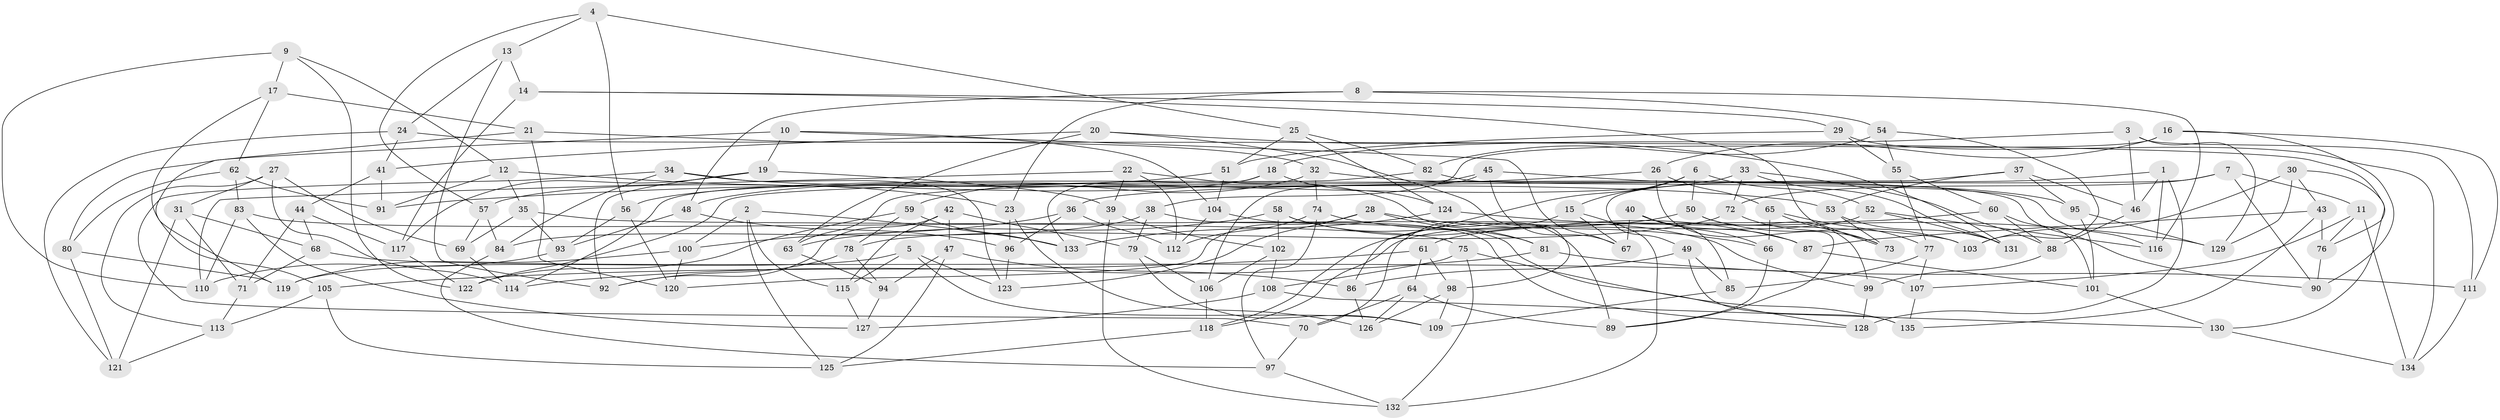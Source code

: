 // Generated by graph-tools (version 1.1) at 2025/50/03/09/25 03:50:51]
// undirected, 135 vertices, 270 edges
graph export_dot {
graph [start="1"]
  node [color=gray90,style=filled];
  1;
  2;
  3;
  4;
  5;
  6;
  7;
  8;
  9;
  10;
  11;
  12;
  13;
  14;
  15;
  16;
  17;
  18;
  19;
  20;
  21;
  22;
  23;
  24;
  25;
  26;
  27;
  28;
  29;
  30;
  31;
  32;
  33;
  34;
  35;
  36;
  37;
  38;
  39;
  40;
  41;
  42;
  43;
  44;
  45;
  46;
  47;
  48;
  49;
  50;
  51;
  52;
  53;
  54;
  55;
  56;
  57;
  58;
  59;
  60;
  61;
  62;
  63;
  64;
  65;
  66;
  67;
  68;
  69;
  70;
  71;
  72;
  73;
  74;
  75;
  76;
  77;
  78;
  79;
  80;
  81;
  82;
  83;
  84;
  85;
  86;
  87;
  88;
  89;
  90;
  91;
  92;
  93;
  94;
  95;
  96;
  97;
  98;
  99;
  100;
  101;
  102;
  103;
  104;
  105;
  106;
  107;
  108;
  109;
  110;
  111;
  112;
  113;
  114;
  115;
  116;
  117;
  118;
  119;
  120;
  121;
  122;
  123;
  124;
  125;
  126;
  127;
  128;
  129;
  130;
  131;
  132;
  133;
  134;
  135;
  1 -- 36;
  1 -- 46;
  1 -- 116;
  1 -- 128;
  2 -- 115;
  2 -- 100;
  2 -- 133;
  2 -- 125;
  3 -- 46;
  3 -- 111;
  3 -- 18;
  3 -- 129;
  4 -- 25;
  4 -- 13;
  4 -- 56;
  4 -- 57;
  5 -- 109;
  5 -- 115;
  5 -- 119;
  5 -- 123;
  6 -- 15;
  6 -- 52;
  6 -- 86;
  6 -- 50;
  7 -- 11;
  7 -- 122;
  7 -- 90;
  7 -- 72;
  8 -- 54;
  8 -- 23;
  8 -- 48;
  8 -- 116;
  9 -- 17;
  9 -- 122;
  9 -- 110;
  9 -- 12;
  10 -- 104;
  10 -- 67;
  10 -- 19;
  10 -- 80;
  11 -- 76;
  11 -- 107;
  11 -- 134;
  12 -- 23;
  12 -- 35;
  12 -- 91;
  13 -- 24;
  13 -- 92;
  13 -- 14;
  14 -- 73;
  14 -- 117;
  14 -- 29;
  15 -- 70;
  15 -- 67;
  15 -- 132;
  16 -- 26;
  16 -- 90;
  16 -- 38;
  16 -- 111;
  17 -- 21;
  17 -- 62;
  17 -- 105;
  18 -- 57;
  18 -- 133;
  18 -- 124;
  19 -- 92;
  19 -- 117;
  19 -- 39;
  20 -- 98;
  20 -- 63;
  20 -- 41;
  20 -- 131;
  21 -- 120;
  21 -- 119;
  21 -- 32;
  22 -- 112;
  22 -- 89;
  22 -- 110;
  22 -- 39;
  23 -- 126;
  23 -- 96;
  24 -- 121;
  24 -- 41;
  24 -- 76;
  25 -- 82;
  25 -- 124;
  25 -- 51;
  26 -- 89;
  26 -- 65;
  26 -- 91;
  27 -- 114;
  27 -- 69;
  27 -- 113;
  27 -- 31;
  28 -- 123;
  28 -- 81;
  28 -- 66;
  28 -- 120;
  29 -- 55;
  29 -- 134;
  29 -- 51;
  30 -- 130;
  30 -- 129;
  30 -- 43;
  30 -- 103;
  31 -- 68;
  31 -- 121;
  31 -- 71;
  32 -- 90;
  32 -- 59;
  32 -- 74;
  33 -- 48;
  33 -- 72;
  33 -- 131;
  33 -- 88;
  34 -- 84;
  34 -- 53;
  34 -- 123;
  34 -- 70;
  35 -- 69;
  35 -- 93;
  35 -- 75;
  36 -- 112;
  36 -- 96;
  36 -- 100;
  37 -- 53;
  37 -- 95;
  37 -- 46;
  37 -- 49;
  38 -- 128;
  38 -- 79;
  38 -- 84;
  39 -- 132;
  39 -- 102;
  40 -- 87;
  40 -- 85;
  40 -- 67;
  40 -- 66;
  41 -- 91;
  41 -- 44;
  42 -- 79;
  42 -- 92;
  42 -- 47;
  42 -- 115;
  43 -- 87;
  43 -- 76;
  43 -- 135;
  44 -- 117;
  44 -- 68;
  44 -- 71;
  45 -- 63;
  45 -- 95;
  45 -- 67;
  45 -- 106;
  46 -- 88;
  47 -- 86;
  47 -- 125;
  47 -- 94;
  48 -- 96;
  48 -- 93;
  49 -- 135;
  49 -- 85;
  49 -- 86;
  50 -- 103;
  50 -- 118;
  50 -- 99;
  51 -- 56;
  51 -- 104;
  52 -- 116;
  52 -- 118;
  52 -- 131;
  53 -- 131;
  53 -- 73;
  54 -- 103;
  54 -- 55;
  54 -- 82;
  55 -- 77;
  55 -- 60;
  56 -- 93;
  56 -- 120;
  57 -- 69;
  57 -- 84;
  58 -- 81;
  58 -- 102;
  58 -- 63;
  58 -- 99;
  59 -- 133;
  59 -- 78;
  59 -- 122;
  60 -- 88;
  60 -- 101;
  60 -- 61;
  61 -- 105;
  61 -- 98;
  61 -- 64;
  62 -- 83;
  62 -- 91;
  62 -- 80;
  63 -- 94;
  64 -- 126;
  64 -- 70;
  64 -- 89;
  65 -- 77;
  65 -- 73;
  65 -- 66;
  66 -- 89;
  68 -- 71;
  68 -- 107;
  69 -- 114;
  70 -- 97;
  71 -- 113;
  72 -- 73;
  72 -- 78;
  74 -- 97;
  74 -- 87;
  74 -- 112;
  75 -- 108;
  75 -- 132;
  75 -- 135;
  76 -- 90;
  77 -- 85;
  77 -- 107;
  78 -- 92;
  78 -- 94;
  79 -- 106;
  79 -- 109;
  80 -- 119;
  80 -- 121;
  81 -- 111;
  81 -- 114;
  82 -- 116;
  82 -- 114;
  83 -- 127;
  83 -- 103;
  83 -- 110;
  84 -- 97;
  85 -- 109;
  86 -- 126;
  87 -- 101;
  88 -- 99;
  93 -- 110;
  94 -- 127;
  95 -- 101;
  95 -- 129;
  96 -- 123;
  97 -- 132;
  98 -- 126;
  98 -- 109;
  99 -- 128;
  100 -- 119;
  100 -- 120;
  101 -- 130;
  102 -- 108;
  102 -- 106;
  104 -- 128;
  104 -- 112;
  105 -- 125;
  105 -- 113;
  106 -- 118;
  107 -- 135;
  108 -- 127;
  108 -- 130;
  111 -- 134;
  113 -- 121;
  115 -- 127;
  117 -- 122;
  118 -- 125;
  124 -- 129;
  124 -- 133;
  130 -- 134;
}
